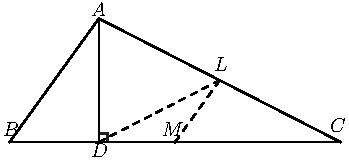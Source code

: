 import graph; size(6cm); real lsf=0.5; pen dps=linewidth(0.7)+fontsize(10); defaultpen(dps); pen ds=black; real xmin=-6.775671344285929,xmax=1.6430196770177996,ymin=-2.4297138902283266,ymax=3.2606582841915266; 
pen sqsqsq=rgb(0.12549019607843137,0.12549019607843137,0.12549019607843137); 
pair B=(-3.42056403275607,0.), C=(0.,0.), A=(-2.4979147020127757,1.2767847126276715), D=(-2.497914702012775,0.), L=(-1.2489573510063878,0.6383923563138357), M=(-1.710282016378035,0.); 
draw((-2.407764573140314,0.)--(-2.407764573140314,0.09015012887246089)--(-2.497914702012775,0.09015012887246089)--D--cycle,linewidth(0.8)+sqsqsq); 
draw(B--C,linewidth(0.8)); draw(A--B,linewidth(0.8)); draw(A--C,linewidth(0.8)); draw(A--D,linewidth(0.8)); draw(L--M,linewidth(0.8)+linetype("4 4")); draw(L--D,linewidth(0.8)+linetype("4 4")); 
dot(B,linewidth(1.pt)+ds); label("$B$",(-3.516137768647383,0.043621886853342166),NE*lsf); dot(C,linewidth(1.pt)+ds); label("$C$",(-0.12911265810772032,0.08186934732367725),NE*lsf); dot(A,linewidth(1.pt)+ds); label("$A$",(-2.6024484351893813,1.2760400575641393),NE*lsf); dot(D,linewidth(1.pt)+ds); label("$D$",(-2.598198717359344,-0.18161315813863113),NE*lsf); dot(L,linewidth(1.pt)+ds); label("$L$",(-1.3275330861782157,0.7150773039992248),NE*lsf); dot(M,linewidth(1.pt)+ds); label("$M$",(-1.8714969684229796,0.0351224511932677),NE*lsf); 
clip((xmin,ymin)--(xmin,ymax)--(xmax,ymax)--(xmax,ymin)--cycle); 